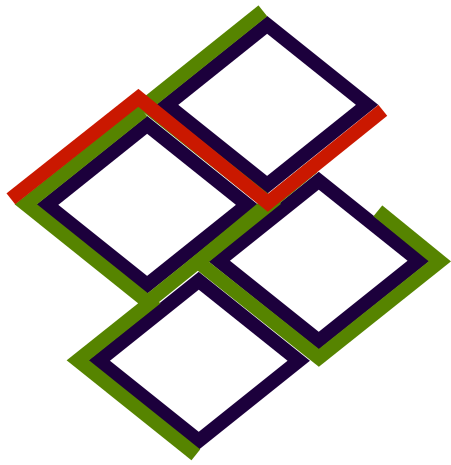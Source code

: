 <?xml version="1.0" encoding="UTF-8"?>
<dia:diagram xmlns:dia="http://www.lysator.liu.se/~alla/dia/">
  <dia:layer name="背景" visible="true">
    <dia:object type="Standard - Polygon" version="0" id="O0">
      <dia:attribute name="obj_pos">
        <dia:point val="43.465,36.35"/>
      </dia:attribute>
      <dia:attribute name="obj_bb">
        <dia:rectangle val="42.905,31.901;54.026,40.798"/>
      </dia:attribute>
      <dia:attribute name="poly_points">
        <dia:point val="43.465,36.35"/>
        <dia:point val="48.465,32.35"/>
        <dia:point val="53.465,36.35"/>
        <dia:point val="48.465,40.35"/>
      </dia:attribute>
      <dia:attribute name="line_color">
        <dia:color val="#1c003c"/>
      </dia:attribute>
      <dia:attribute name="line_width">
        <dia:real val="0.7"/>
      </dia:attribute>
      <dia:attribute name="show_background">
        <dia:boolean val="true"/>
      </dia:attribute>
    </dia:object>
    <dia:object type="Standard - Polygon" version="0" id="O1">
      <dia:attribute name="obj_pos">
        <dia:point val="37.465,41.35"/>
      </dia:attribute>
      <dia:attribute name="obj_bb">
        <dia:rectangle val="36.905,36.901;48.026,45.798"/>
      </dia:attribute>
      <dia:attribute name="poly_points">
        <dia:point val="37.465,41.35"/>
        <dia:point val="42.465,37.35"/>
        <dia:point val="47.465,41.35"/>
        <dia:point val="42.465,45.35"/>
      </dia:attribute>
      <dia:attribute name="line_color">
        <dia:color val="#1c003c"/>
      </dia:attribute>
      <dia:attribute name="line_width">
        <dia:real val="0.7"/>
      </dia:attribute>
      <dia:attribute name="show_background">
        <dia:boolean val="true"/>
      </dia:attribute>
    </dia:object>
    <dia:object type="Standard - Polygon" version="0" id="O2">
      <dia:attribute name="obj_pos">
        <dia:point val="46.047,44.146"/>
      </dia:attribute>
      <dia:attribute name="obj_bb">
        <dia:rectangle val="45.487,39.698;56.607,48.594"/>
      </dia:attribute>
      <dia:attribute name="poly_points">
        <dia:point val="46.047,44.146"/>
        <dia:point val="51.047,40.146"/>
        <dia:point val="56.047,44.146"/>
        <dia:point val="51.047,48.146"/>
      </dia:attribute>
      <dia:attribute name="line_color">
        <dia:color val="#1c003c"/>
      </dia:attribute>
      <dia:attribute name="line_width">
        <dia:real val="0.7"/>
      </dia:attribute>
      <dia:attribute name="show_background">
        <dia:boolean val="true"/>
      </dia:attribute>
    </dia:object>
    <dia:object type="Standard - Polygon" version="0" id="O3">
      <dia:attribute name="obj_pos">
        <dia:point val="40.047,49.146"/>
      </dia:attribute>
      <dia:attribute name="obj_bb">
        <dia:rectangle val="39.487,44.698;50.607,53.594"/>
      </dia:attribute>
      <dia:attribute name="poly_points">
        <dia:point val="40.047,49.146"/>
        <dia:point val="45.047,45.146"/>
        <dia:point val="50.047,49.146"/>
        <dia:point val="45.047,53.146"/>
      </dia:attribute>
      <dia:attribute name="line_color">
        <dia:color val="#1c003c"/>
      </dia:attribute>
      <dia:attribute name="line_width">
        <dia:real val="0.7"/>
      </dia:attribute>
      <dia:attribute name="show_background">
        <dia:boolean val="true"/>
      </dia:attribute>
    </dia:object>
    <dia:object type="Standard - PolyLine" version="0" id="O4">
      <dia:attribute name="obj_pos">
        <dia:point val="48.252,31.65"/>
      </dia:attribute>
      <dia:attribute name="obj_bb">
        <dia:rectangle val="42.159,31.158;49.163,46.542"/>
      </dia:attribute>
      <dia:attribute name="poly_points">
        <dia:point val="48.252,31.65"/>
        <dia:point val="42.377,36.35"/>
        <dia:point val="48.602,41.3"/>
        <dia:point val="42.702,46.05"/>
      </dia:attribute>
      <dia:attribute name="line_color">
        <dia:color val="#568400"/>
      </dia:attribute>
      <dia:attribute name="line_width">
        <dia:real val="0.7"/>
      </dia:attribute>
    </dia:object>
    <dia:object type="Standard - PolyLine" version="0" id="O5">
      <dia:attribute name="obj_pos">
        <dia:point val="42.252,36.65"/>
      </dia:attribute>
      <dia:attribute name="obj_bb">
        <dia:rectangle val="36.183,36.158;45.394,54.342"/>
      </dia:attribute>
      <dia:attribute name="poly_points">
        <dia:point val="42.252,36.65"/>
        <dia:point val="36.402,41.325"/>
        <dia:point val="42.577,46.275"/>
        <dia:point val="39.002,49.125"/>
        <dia:point val="44.902,53.85"/>
      </dia:attribute>
      <dia:attribute name="line_color">
        <dia:color val="#568400"/>
      </dia:attribute>
      <dia:attribute name="line_width">
        <dia:real val="0.7"/>
      </dia:attribute>
    </dia:object>
    <dia:object type="Standard - PolyLine" version="0" id="O6">
      <dia:attribute name="obj_pos">
        <dia:point val="50.752,39.45"/>
      </dia:attribute>
      <dia:attribute name="obj_bb">
        <dia:rectangle val="44.779,38.957;57.66,49.447"/>
      </dia:attribute>
      <dia:attribute name="poly_points">
        <dia:point val="50.752,39.45"/>
        <dia:point val="45.002,44.2"/>
        <dia:point val="51.052,49"/>
        <dia:point val="57.102,44.175"/>
        <dia:point val="54.002,41.65"/>
      </dia:attribute>
      <dia:attribute name="line_color">
        <dia:color val="#568400"/>
      </dia:attribute>
      <dia:attribute name="line_width">
        <dia:real val="0.7"/>
      </dia:attribute>
    </dia:object>
    <dia:object type="Standard - PolyLine" version="0" id="O7">
      <dia:attribute name="obj_pos">
        <dia:point val="35.652,41.05"/>
      </dia:attribute>
      <dia:attribute name="obj_bb">
        <dia:rectangle val="35.161,35.726;54.744,41.7"/>
      </dia:attribute>
      <dia:attribute name="poly_points">
        <dia:point val="35.652,41.05"/>
        <dia:point val="42.027,36"/>
        <dia:point val="48.502,41.25"/>
        <dia:point val="54.252,36.625"/>
      </dia:attribute>
      <dia:attribute name="line_color">
        <dia:color val="#ca1800"/>
      </dia:attribute>
      <dia:attribute name="line_width">
        <dia:real val="0.7"/>
      </dia:attribute>
    </dia:object>
  </dia:layer>
</dia:diagram>
